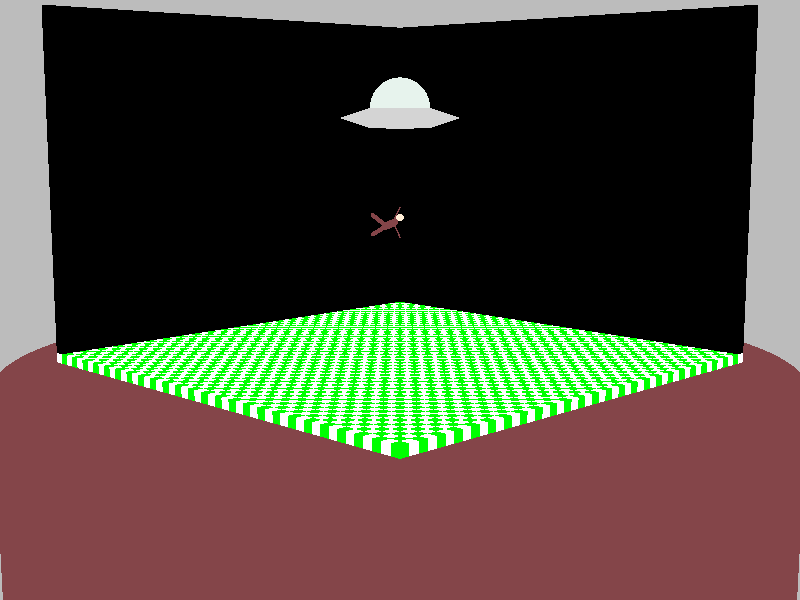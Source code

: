 // #include "colors.inc"
// #include "textures.inc"

// background { color rgb <0.5, 0.5, 0.5> }

// camera {
//   location <225, 50, 225>
//   look_at 0
//   angle 36
// }
// light_source { <500, 500, -1000> White }

// //bottom of model
// box { 
//   <100,-1,0>
//   <0,0,100>
//   pigment { checker Green White }
// }

// //left mirror
// box { 
//   <100,0,2>
//   <0,70,0>
//   finish { reflection {0.3, 2} ambient 0 diffuse 0 }
// }

// //right mirror
// box { 
//   <2,0,100>
//   <0,70,0>
//   finish { reflection {0.3, 2} ambient 0 diffuse 0 }
// }

// //table
// // calvin marroon 59,15,17
// cone {
//     <50,-500,50> 80
//     <50,-1,50>, 80
//     texture {
//         pigment { color rgb <0.2313, 0.0588, 0.0666> }
//     }
// }

// //################### Saucer
// union {
//     // cockpit
//     difference {
//         sphere {
//             <25, 40, 25>, 6
//             texture {
//                 NBoldglass
//             }
//         }

//         box {
//             <18,33,18>
//             <32,40,32> 
//         }
//     }

//     // //upper saucer
//     // //rgb 217, 215,215
//     // cone {
//     //     <25,40,25> 6
//     //     <25,37,25>, 9
//     //     texture {
//     //         pigment { color rgb <0.8509, 0.8431, 0.8431> }
//     //     }
//     // }

//     //upper saucer
//     //rgb 217, 215,215
//     cone {
//         <25,40,25> 6
//         <25,37,25>, 9
//         texture {
//             pigment { color rgb <0.8509, 0.8431, 0.8431> }
//             finish   { ambient 0.8 diffuse 0.8 phong 1 }
//         }
//     }

//     //lower saucer
//     //rgb 217, 215,215
//     cone {
//         <25,34,25> 6
//         <25,37,25>, 9
//         texture {
//             pigment { color rgb <0.8509, 0.8431, 0.8431> }
//             finish   { ambient 0.8 diffuse 0.8 phong 1 }
//         }
//     }
// }



#include "colors.inc"
#include "textures.inc"

background { color rgb <0.5, 0.5, 0.5> }

camera {
  location <113, 25, 113>
  look_at 0
  angle 36
}
light_source { <500, 500, -1000> White }

//bottom of model
box { 
  <50,-1,0>
  <0,0,50>
  pigment { checker Green White }
}

//left mirror
box { 
  <50,0,1>
  <0,35,0>
  finish { reflection {0.3, 2} ambient 0 diffuse 0 }
}

//right mirror
box { 
  <1,0,50>
  <0,35,0>
  finish { reflection {0.3, 2} ambient 0 diffuse 0 }
}

//table
// calvin marroon 59,15,17
cone {
    <25,-250,25> 40
    <25,-1,25>, 40
    texture {
        pigment { color rgb <0.2313, 0.0588, 0.0666> }
    }
}

//################### ufo
union {
    // cockpit
    difference {
        sphere {
            <25, 25, 25>, 3
            texture {
                NBoldglass
            }
        }

        box {
            <20,21,20>
            <29,25,29> 
        }
    }

    //upper saucer
    //rgb 217, 215,215
    cone {
        <25,25,25>, 3
        <25,24,25>, 6
        texture {
            Chrome_Metal
        }
    }

    //upper saucer
    //rgb 217, 215,215
    cone {
        <25,24,25>, 6
        <25,23,25>, 3
        texture {
            Chrome_Metal
        }
    }

    // //beam
    // cone {
    //     <25,23,25>, 3
    //     <25,0,25>, 6
    //     texture {
    //         NBoldglass
    //     }
    // }

    // //lower saucer
    // //rgb 217, 215,215
    // cone {
    //     <25,24,25> 6
    //     <25,23,25>, 3
    //     texture {
    //         pigment { color rgb <0.8509, 0.8431, 0.8431> }
    //         finish   { ambient 0.8 diffuse 0.8 phong 1 }
    //     }
    // }
}

// ufo beam
light_source {
  <25, 23, 25>
  color White
  spotlight
  radius 8
  falloff 5
  tightness 20
  point_at <25, 0, 25>
}

// person
blob {
    threshold 0.2
    //head
    sphere {
        <25, 14, 25>, 0.5,1
        texture {
            pigment {color rgb <1, 0.8588, 0.6745>}
            finish{
                ambient .2
                diffuse .6
                phong .75
                phong_size 25
            }
        }
    }

    //body
    cylinder {
        <25,13.5,24.25>,
        <25,13,23>, 0.5, 1
        texture {
            pigment {color rgb <0.2313, 0.0588, 0.0666>}
            finish{
                ambient .2
                diffuse .6
                phong .75
                phong_size 25
            }
        }
    }

    //arms
    cylinder {
        <25,13.5,24>,
        <25,15,25>, 0.1, 1
        texture {
            pigment {color rgb <0.2313, 0.0588, 0.0666>}
            finish{
                ambient .2
                diffuse .6
                phong .75
                phong_size 25
            }
        }
    }
    cylinder {
        <25,13.5,24>,
        <25,12,25>, 0.1, 1
        texture {
            pigment {color rgb <0.2313, 0.0588, 0.0666>}
            finish{
                ambient .2
                diffuse .6
                phong .75
                phong_size 25
            }
        }
    }

    //legs
    cylinder {
        <25,12,21>,
        <25,13,23>, 0.3, 1
        texture {
            pigment {color rgb <0.2313, 0.0588, 0.0666>}
            finish{
                ambient .2
                diffuse .6
                phong .75
                phong_size 25
            }
        }
    }

    cylinder {
        <25,14,21>,
        <25,13,23>, 0.3, 1
        texture {
            pigment {color rgb <0.2313, 0.0588, 0.0666>}
            finish{
                ambient .2
                diffuse .6
                phong .75
                phong_size 25
            }
        }
    }
    
}